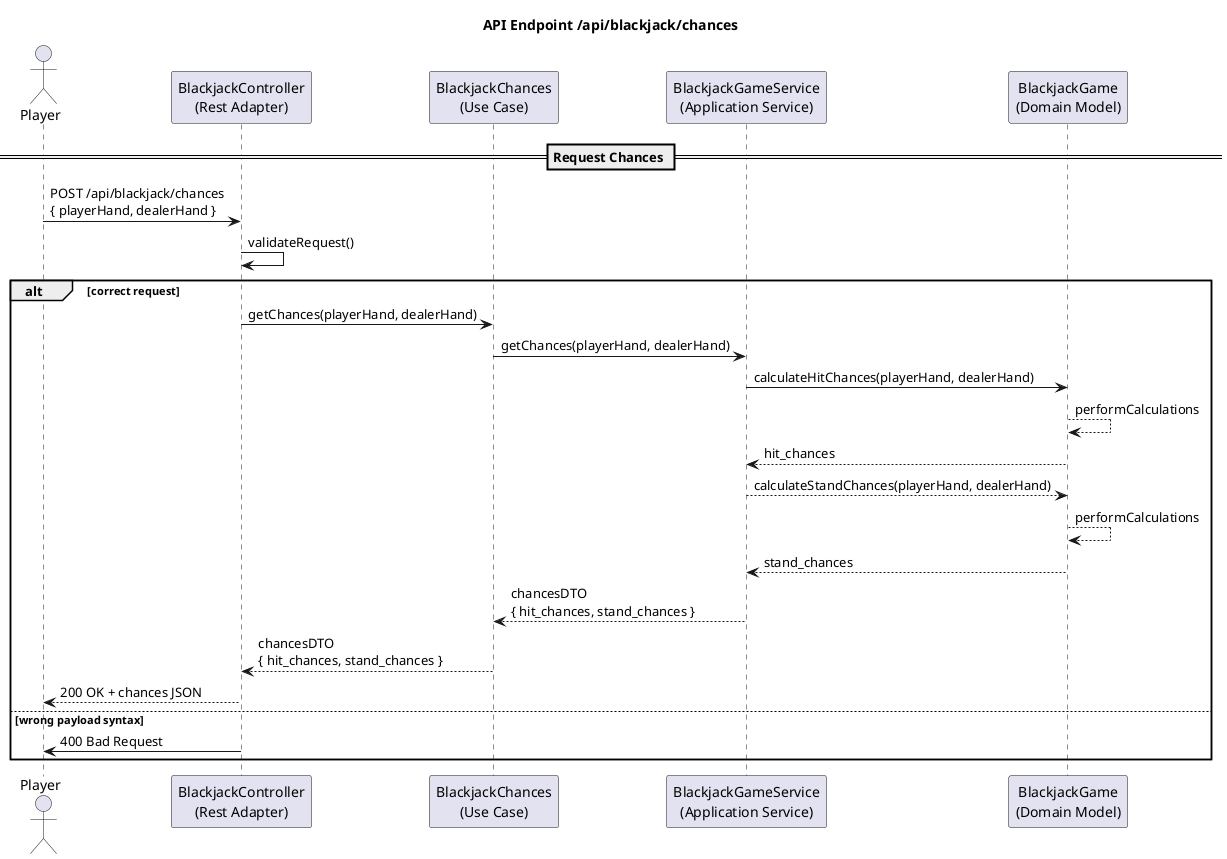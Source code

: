 @startuml
title API Endpoint /api/blackjack/chances
actor Player

participant "BlackjackController\n(Rest Adapter)" as Controller
participant "BlackjackChances\n(Use Case)" as UseCase
participant "BlackjackGameService\n(Application Service)" as Service
participant "BlackjackGame\n(Domain Model)" as Domain

== Request Chances ==

Player -> Controller : POST /api/blackjack/chances\n{ playerHand, dealerHand }
Controller -> Controller : validateRequest()

alt correct request
    Controller -> UseCase : getChances(playerHand, dealerHand)
    UseCase -> Service : getChances(playerHand, dealerHand)
    Service -> Domain : calculateHitChances(playerHand, dealerHand)
    Domain --> Domain : performCalculations
    Domain --> Service : hit_chances
    Service --> Domain : calculateStandChances(playerHand, dealerHand)
    Domain --> Domain : performCalculations
    Domain --> Service : stand_chances
    Service --> UseCase : chancesDTO\n{ hit_chances, stand_chances }
    UseCase --> Controller : chancesDTO\n{ hit_chances, stand_chances }
    Controller --> Player : 200 OK + chances JSON

else wrong payload syntax
    Controller -> Player : 400 Bad Request
end

@enduml
